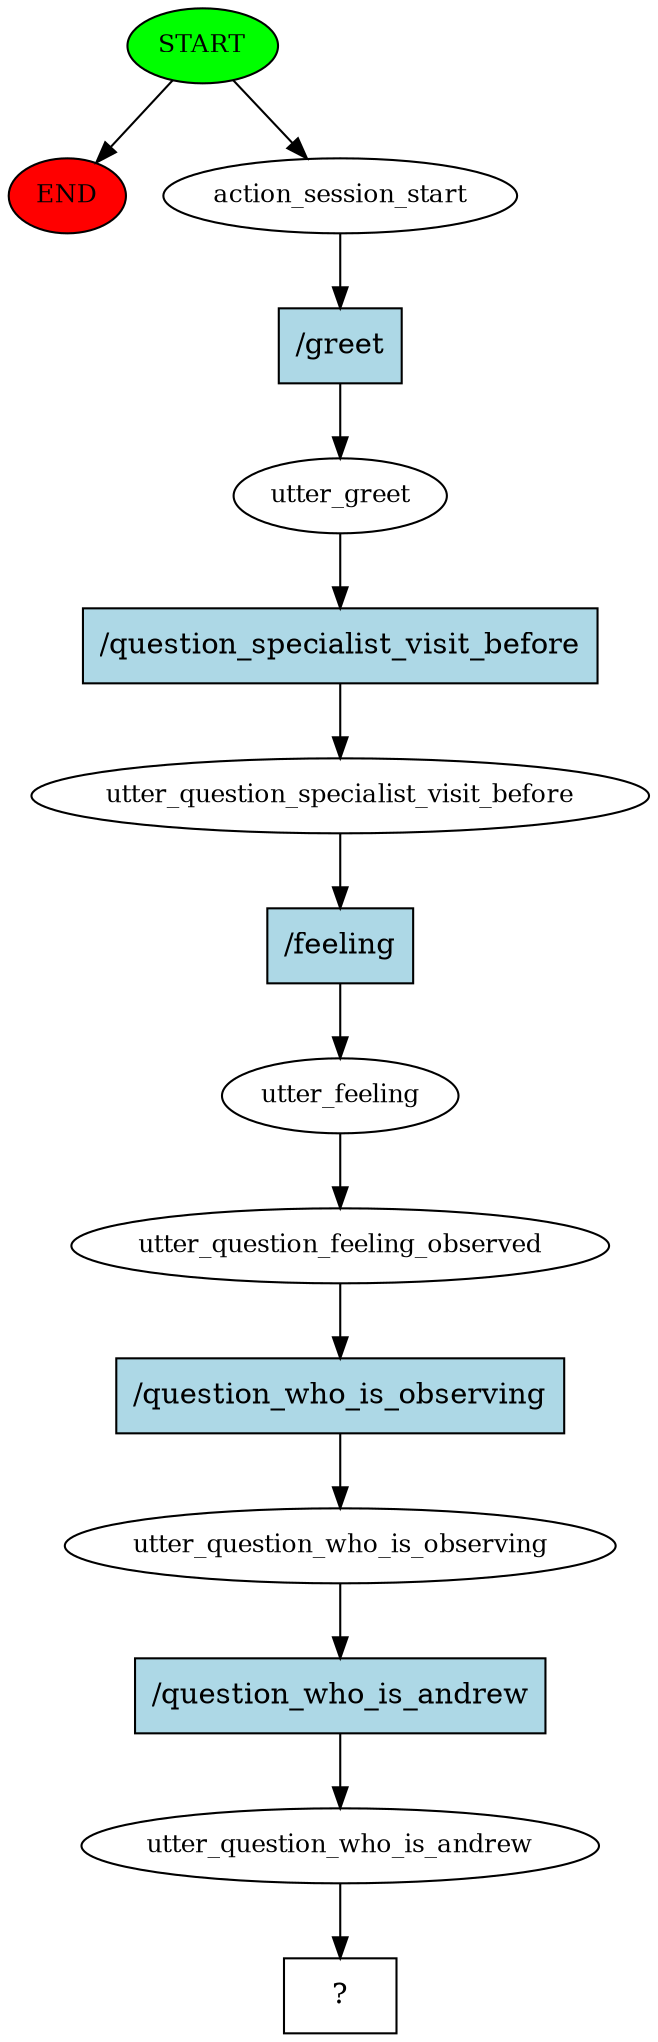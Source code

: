 digraph  {
0 [class="start active", fillcolor=green, fontsize=12, label=START, style=filled];
"-1" [class=end, fillcolor=red, fontsize=12, label=END, style=filled];
1 [class=active, fontsize=12, label=action_session_start];
2 [class=active, fontsize=12, label=utter_greet];
3 [class=active, fontsize=12, label=utter_question_specialist_visit_before];
4 [class=active, fontsize=12, label=utter_feeling];
5 [class=active, fontsize=12, label=utter_question_feeling_observed];
6 [class=active, fontsize=12, label=utter_question_who_is_observing];
7 [class=active, fontsize=12, label=utter_question_who_is_andrew];
8 [class="intent dashed active", label="  ?  ", shape=rect];
9 [class="intent active", fillcolor=lightblue, label="/greet", shape=rect, style=filled];
10 [class="intent active", fillcolor=lightblue, label="/question_specialist_visit_before", shape=rect, style=filled];
11 [class="intent active", fillcolor=lightblue, label="/feeling", shape=rect, style=filled];
12 [class="intent active", fillcolor=lightblue, label="/question_who_is_observing", shape=rect, style=filled];
13 [class="intent active", fillcolor=lightblue, label="/question_who_is_andrew", shape=rect, style=filled];
0 -> "-1"  [class="", key=NONE, label=""];
0 -> 1  [class=active, key=NONE, label=""];
1 -> 9  [class=active, key=0];
2 -> 10  [class=active, key=0];
3 -> 11  [class=active, key=0];
4 -> 5  [class=active, key=NONE, label=""];
5 -> 12  [class=active, key=0];
6 -> 13  [class=active, key=0];
7 -> 8  [class=active, key=NONE, label=""];
9 -> 2  [class=active, key=0];
10 -> 3  [class=active, key=0];
11 -> 4  [class=active, key=0];
12 -> 6  [class=active, key=0];
13 -> 7  [class=active, key=0];
}
